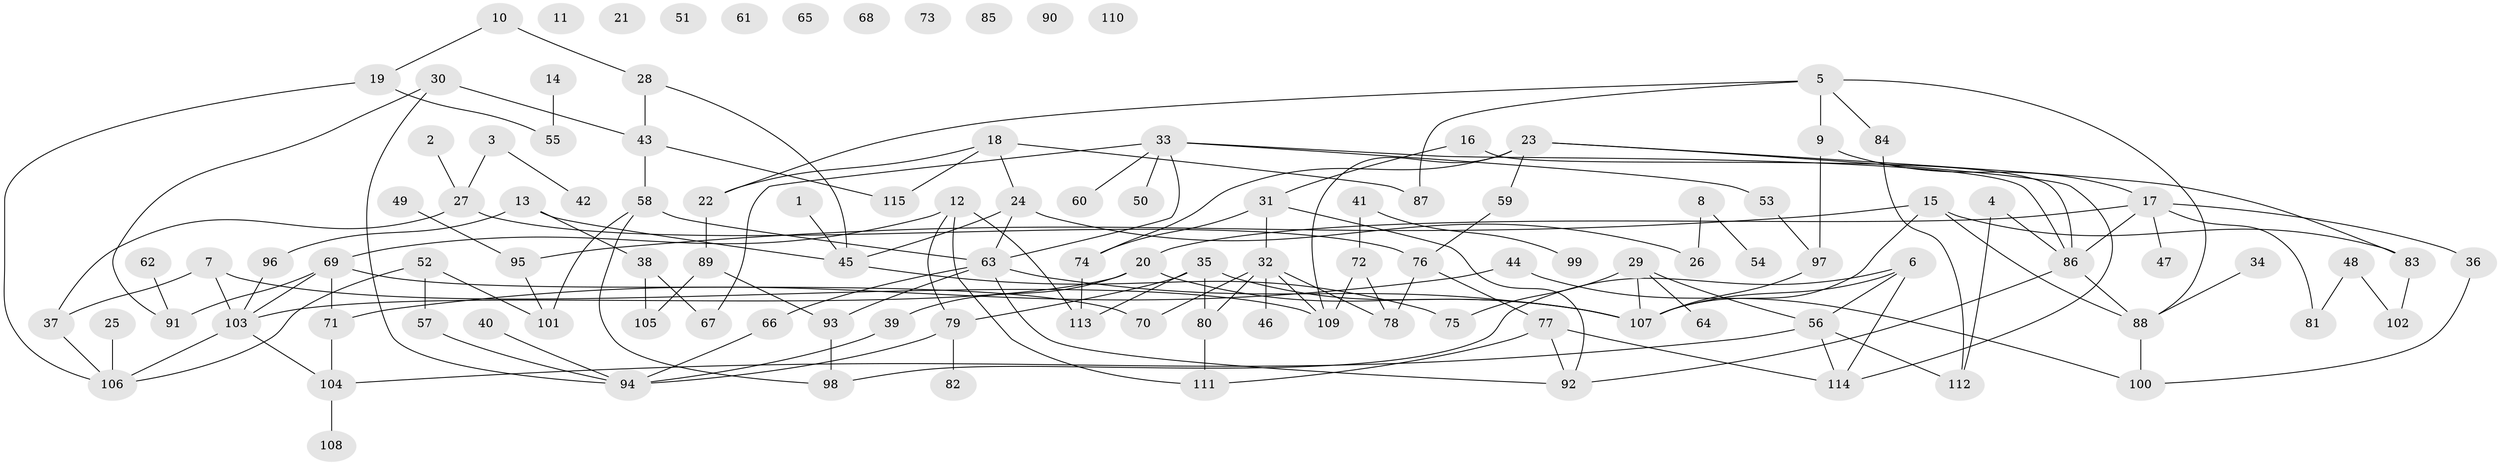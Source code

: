 // Generated by graph-tools (version 1.1) at 2025/00/03/09/25 03:00:41]
// undirected, 115 vertices, 156 edges
graph export_dot {
graph [start="1"]
  node [color=gray90,style=filled];
  1;
  2;
  3;
  4;
  5;
  6;
  7;
  8;
  9;
  10;
  11;
  12;
  13;
  14;
  15;
  16;
  17;
  18;
  19;
  20;
  21;
  22;
  23;
  24;
  25;
  26;
  27;
  28;
  29;
  30;
  31;
  32;
  33;
  34;
  35;
  36;
  37;
  38;
  39;
  40;
  41;
  42;
  43;
  44;
  45;
  46;
  47;
  48;
  49;
  50;
  51;
  52;
  53;
  54;
  55;
  56;
  57;
  58;
  59;
  60;
  61;
  62;
  63;
  64;
  65;
  66;
  67;
  68;
  69;
  70;
  71;
  72;
  73;
  74;
  75;
  76;
  77;
  78;
  79;
  80;
  81;
  82;
  83;
  84;
  85;
  86;
  87;
  88;
  89;
  90;
  91;
  92;
  93;
  94;
  95;
  96;
  97;
  98;
  99;
  100;
  101;
  102;
  103;
  104;
  105;
  106;
  107;
  108;
  109;
  110;
  111;
  112;
  113;
  114;
  115;
  1 -- 45;
  2 -- 27;
  3 -- 27;
  3 -- 42;
  4 -- 86;
  4 -- 112;
  5 -- 9;
  5 -- 22;
  5 -- 84;
  5 -- 87;
  5 -- 88;
  6 -- 56;
  6 -- 98;
  6 -- 107;
  6 -- 114;
  7 -- 37;
  7 -- 103;
  7 -- 109;
  8 -- 26;
  8 -- 54;
  9 -- 17;
  9 -- 97;
  10 -- 19;
  10 -- 28;
  12 -- 69;
  12 -- 79;
  12 -- 111;
  12 -- 113;
  13 -- 38;
  13 -- 45;
  13 -- 96;
  14 -- 55;
  15 -- 83;
  15 -- 88;
  15 -- 95;
  15 -- 107;
  16 -- 31;
  16 -- 86;
  17 -- 20;
  17 -- 36;
  17 -- 47;
  17 -- 81;
  17 -- 86;
  18 -- 22;
  18 -- 24;
  18 -- 87;
  18 -- 115;
  19 -- 55;
  19 -- 106;
  20 -- 39;
  20 -- 103;
  20 -- 107;
  22 -- 89;
  23 -- 59;
  23 -- 74;
  23 -- 83;
  23 -- 109;
  23 -- 114;
  24 -- 26;
  24 -- 45;
  24 -- 63;
  25 -- 106;
  27 -- 37;
  27 -- 76;
  28 -- 43;
  28 -- 45;
  29 -- 56;
  29 -- 64;
  29 -- 75;
  29 -- 107;
  30 -- 43;
  30 -- 91;
  30 -- 94;
  31 -- 32;
  31 -- 74;
  31 -- 92;
  32 -- 46;
  32 -- 70;
  32 -- 78;
  32 -- 80;
  32 -- 109;
  33 -- 50;
  33 -- 53;
  33 -- 60;
  33 -- 63;
  33 -- 67;
  33 -- 86;
  34 -- 88;
  35 -- 79;
  35 -- 80;
  35 -- 107;
  35 -- 113;
  36 -- 100;
  37 -- 106;
  38 -- 67;
  38 -- 105;
  39 -- 94;
  40 -- 94;
  41 -- 72;
  41 -- 99;
  43 -- 58;
  43 -- 115;
  44 -- 71;
  44 -- 100;
  45 -- 75;
  48 -- 81;
  48 -- 102;
  49 -- 95;
  52 -- 57;
  52 -- 101;
  52 -- 106;
  53 -- 97;
  56 -- 104;
  56 -- 112;
  56 -- 114;
  57 -- 94;
  58 -- 63;
  58 -- 98;
  58 -- 101;
  59 -- 76;
  62 -- 91;
  63 -- 66;
  63 -- 92;
  63 -- 93;
  63 -- 107;
  66 -- 94;
  69 -- 70;
  69 -- 71;
  69 -- 91;
  69 -- 103;
  71 -- 104;
  72 -- 78;
  72 -- 109;
  74 -- 113;
  76 -- 77;
  76 -- 78;
  77 -- 92;
  77 -- 111;
  77 -- 114;
  79 -- 82;
  79 -- 94;
  80 -- 111;
  83 -- 102;
  84 -- 112;
  86 -- 88;
  86 -- 92;
  88 -- 100;
  89 -- 93;
  89 -- 105;
  93 -- 98;
  95 -- 101;
  96 -- 103;
  97 -- 107;
  103 -- 104;
  103 -- 106;
  104 -- 108;
}
